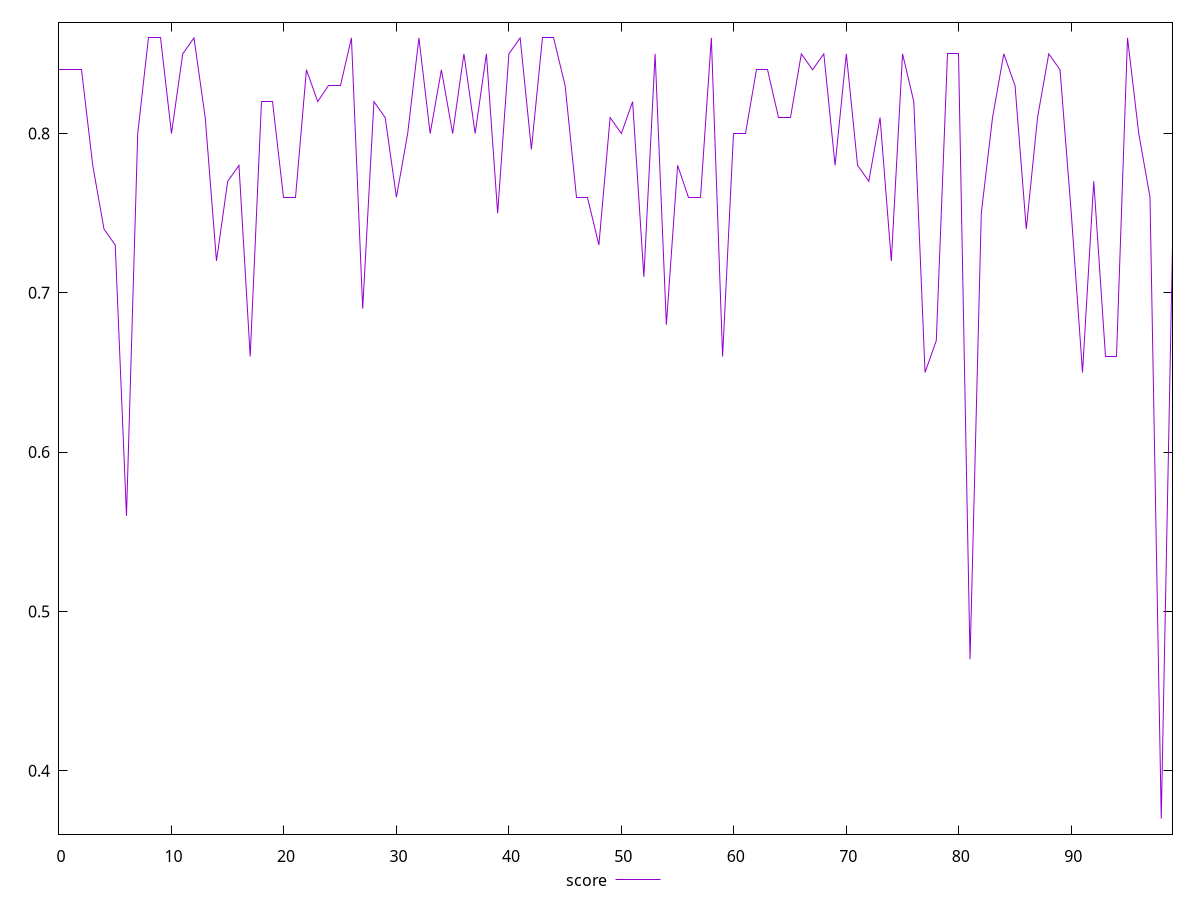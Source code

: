 reset

$score <<EOF
0 0.84
1 0.84
2 0.84
3 0.78
4 0.74
5 0.73
6 0.56
7 0.8
8 0.86
9 0.86
10 0.8
11 0.85
12 0.86
13 0.81
14 0.72
15 0.77
16 0.78
17 0.66
18 0.82
19 0.82
20 0.76
21 0.76
22 0.84
23 0.82
24 0.83
25 0.83
26 0.86
27 0.69
28 0.82
29 0.81
30 0.76
31 0.8
32 0.86
33 0.8
34 0.84
35 0.8
36 0.85
37 0.8
38 0.85
39 0.75
40 0.85
41 0.86
42 0.79
43 0.86
44 0.86
45 0.83
46 0.76
47 0.76
48 0.73
49 0.81
50 0.8
51 0.82
52 0.71
53 0.85
54 0.68
55 0.78
56 0.76
57 0.76
58 0.86
59 0.66
60 0.8
61 0.8
62 0.84
63 0.84
64 0.81
65 0.81
66 0.85
67 0.84
68 0.85
69 0.78
70 0.85
71 0.78
72 0.77
73 0.81
74 0.72
75 0.85
76 0.82
77 0.65
78 0.67
79 0.85
80 0.85
81 0.47
82 0.75
83 0.81
84 0.85
85 0.83
86 0.74
87 0.81
88 0.85
89 0.84
90 0.75
91 0.65
92 0.77
93 0.66
94 0.66
95 0.86
96 0.8
97 0.76
98 0.37
99 0.73
EOF

set key outside below
set xrange [0:99]
set yrange [0.3602:0.8698]
set trange [0.3602:0.8698]
set terminal svg size 640, 500 enhanced background rgb 'white'
set output "reports/report_00027_2021-02-24T12-40-31.850Z/first-contentful-paint/samples/astro/score/values.svg"

plot $score title "score" with line

reset
